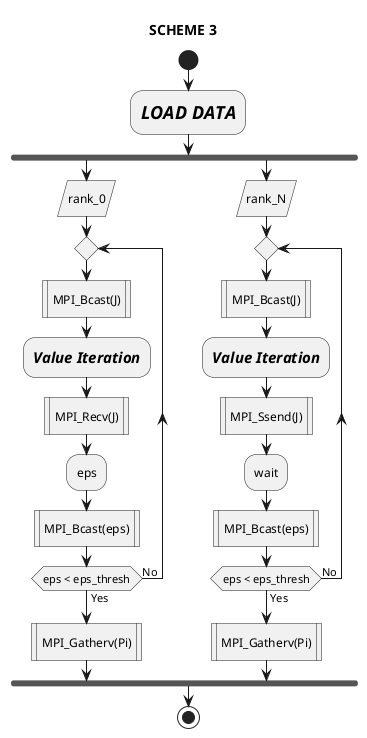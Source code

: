 @startuml
'left to right direction
' Horizontal lines: -->, <--, <-->'
title SCHEME 3
start
:<size:18><i><b>LOAD DATA</b></i></size>;
fork
    :rank_0/
    repeat
    :MPI_Bcast(J)|
    :<size:15><i><b>Value Iteration</b></i></size>;
    :MPI_Recv(J)|
    :eps;
    :MPI_Bcast(eps)|
    repeat while (eps < eps_thresh) is (No) not (Yes)
    :MPI_Gatherv(Pi)|
fork again
    :rank_N/
    repeat
    :MPI_Bcast(J)|    
    :<size:15><i><b>Value Iteration</b></i></size>;
    :MPI_Ssend(J)|
    :wait;
    :MPI_Bcast(eps)|
    repeat while (eps < eps_thresh) is (No) not (Yes)
    :MPI_Gatherv(Pi)|
end fork
stop

@enduml